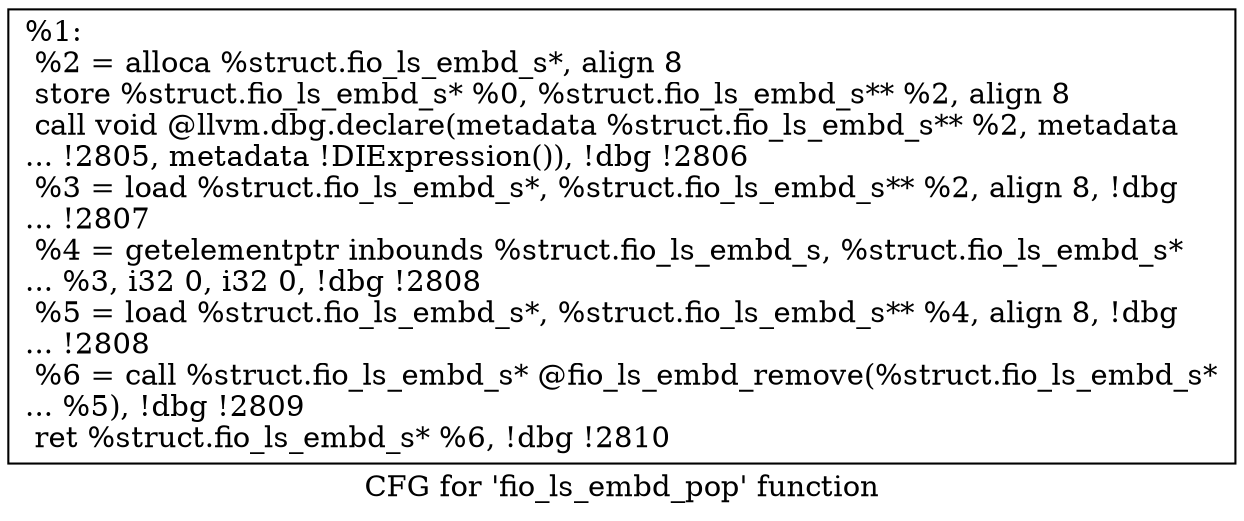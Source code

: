 digraph "CFG for 'fio_ls_embd_pop' function" {
	label="CFG for 'fio_ls_embd_pop' function";

	Node0x5568513f8350 [shape=record,label="{%1:\l  %2 = alloca %struct.fio_ls_embd_s*, align 8\l  store %struct.fio_ls_embd_s* %0, %struct.fio_ls_embd_s** %2, align 8\l  call void @llvm.dbg.declare(metadata %struct.fio_ls_embd_s** %2, metadata\l... !2805, metadata !DIExpression()), !dbg !2806\l  %3 = load %struct.fio_ls_embd_s*, %struct.fio_ls_embd_s** %2, align 8, !dbg\l... !2807\l  %4 = getelementptr inbounds %struct.fio_ls_embd_s, %struct.fio_ls_embd_s*\l... %3, i32 0, i32 0, !dbg !2808\l  %5 = load %struct.fio_ls_embd_s*, %struct.fio_ls_embd_s** %4, align 8, !dbg\l... !2808\l  %6 = call %struct.fio_ls_embd_s* @fio_ls_embd_remove(%struct.fio_ls_embd_s*\l... %5), !dbg !2809\l  ret %struct.fio_ls_embd_s* %6, !dbg !2810\l}"];
}
